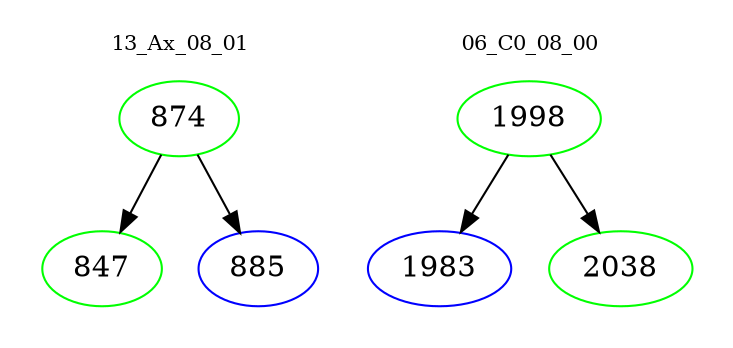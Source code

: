digraph{
subgraph cluster_0 {
color = white
label = "13_Ax_08_01";
fontsize=10;
T0_874 [label="874", color="green"]
T0_874 -> T0_847 [color="black"]
T0_847 [label="847", color="green"]
T0_874 -> T0_885 [color="black"]
T0_885 [label="885", color="blue"]
}
subgraph cluster_1 {
color = white
label = "06_C0_08_00";
fontsize=10;
T1_1998 [label="1998", color="green"]
T1_1998 -> T1_1983 [color="black"]
T1_1983 [label="1983", color="blue"]
T1_1998 -> T1_2038 [color="black"]
T1_2038 [label="2038", color="green"]
}
}
